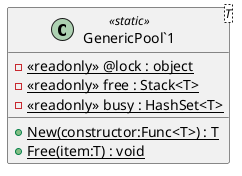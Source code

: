 @startuml
class "GenericPool`1"<T> <<static>> {
    - {static} <<readonly>> @lock : object
    - {static} <<readonly>> free : Stack<T>
    - {static} <<readonly>> busy : HashSet<T>
    + {static} New(constructor:Func<T>) : T
    + {static} Free(item:T) : void
}
@enduml
